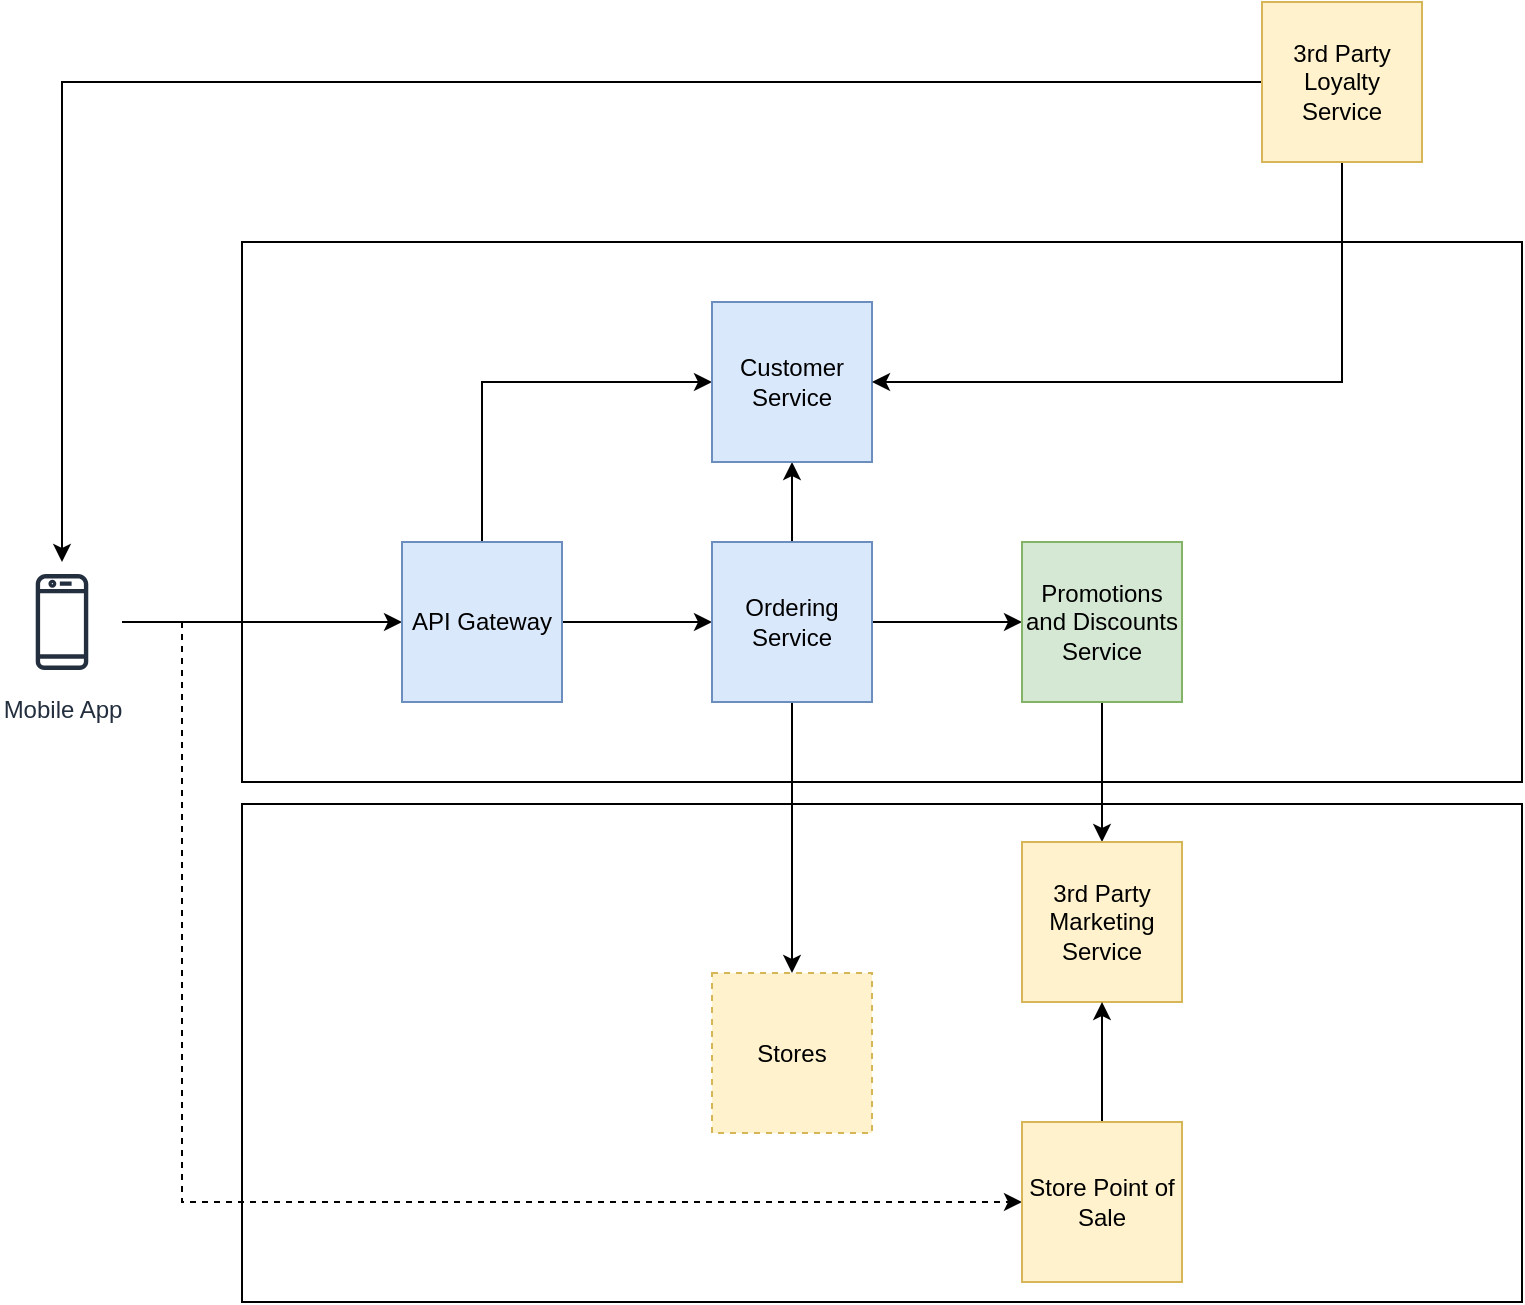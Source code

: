 <mxfile version="20.1.1" type="github">
  <diagram id="FHZckZIoKIEDhqi4HK1J" name="Page-1">
    <mxGraphModel dx="1186" dy="800" grid="1" gridSize="10" guides="1" tooltips="1" connect="1" arrows="1" fold="1" page="1" pageScale="1" pageWidth="850" pageHeight="1100" math="0" shadow="0">
      <root>
        <mxCell id="0" />
        <mxCell id="1" parent="0" />
        <mxCell id="kRLWBHvCbc55taYyrKtp-24" value="" style="rounded=0;whiteSpace=wrap;html=1;" vertex="1" parent="1">
          <mxGeometry x="160" y="441" width="640" height="249" as="geometry" />
        </mxCell>
        <mxCell id="kRLWBHvCbc55taYyrKtp-22" value="" style="rounded=0;whiteSpace=wrap;html=1;" vertex="1" parent="1">
          <mxGeometry x="160" y="160" width="640" height="270" as="geometry" />
        </mxCell>
        <mxCell id="kRLWBHvCbc55taYyrKtp-12" style="edgeStyle=orthogonalEdgeStyle;rounded=0;orthogonalLoop=1;jettySize=auto;html=1;" edge="1" parent="1" source="kRLWBHvCbc55taYyrKtp-2" target="kRLWBHvCbc55taYyrKtp-3">
          <mxGeometry relative="1" as="geometry" />
        </mxCell>
        <mxCell id="kRLWBHvCbc55taYyrKtp-28" style="edgeStyle=orthogonalEdgeStyle;rounded=0;orthogonalLoop=1;jettySize=auto;html=1;entryX=0;entryY=0.5;entryDx=0;entryDy=0;dashed=1;" edge="1" parent="1" source="kRLWBHvCbc55taYyrKtp-2" target="kRLWBHvCbc55taYyrKtp-11">
          <mxGeometry relative="1" as="geometry">
            <Array as="points">
              <mxPoint x="130" y="350" />
              <mxPoint x="130" y="640" />
            </Array>
          </mxGeometry>
        </mxCell>
        <mxCell id="kRLWBHvCbc55taYyrKtp-2" value="Mobile App" style="sketch=0;outlineConnect=0;fontColor=#232F3E;gradientColor=none;strokeColor=#232F3E;fillColor=#ffffff;dashed=0;verticalLabelPosition=bottom;verticalAlign=top;align=center;html=1;fontSize=12;fontStyle=0;aspect=fixed;shape=mxgraph.aws4.resourceIcon;resIcon=mxgraph.aws4.mobile_client;" vertex="1" parent="1">
          <mxGeometry x="40" y="320" width="60" height="60" as="geometry" />
        </mxCell>
        <mxCell id="kRLWBHvCbc55taYyrKtp-13" style="edgeStyle=orthogonalEdgeStyle;rounded=0;orthogonalLoop=1;jettySize=auto;html=1;exitX=0.5;exitY=0;exitDx=0;exitDy=0;entryX=0;entryY=0.5;entryDx=0;entryDy=0;" edge="1" parent="1" source="kRLWBHvCbc55taYyrKtp-3" target="kRLWBHvCbc55taYyrKtp-7">
          <mxGeometry relative="1" as="geometry" />
        </mxCell>
        <mxCell id="kRLWBHvCbc55taYyrKtp-14" style="edgeStyle=orthogonalEdgeStyle;rounded=0;orthogonalLoop=1;jettySize=auto;html=1;exitX=1;exitY=0.5;exitDx=0;exitDy=0;entryX=0;entryY=0.5;entryDx=0;entryDy=0;" edge="1" parent="1" source="kRLWBHvCbc55taYyrKtp-3" target="kRLWBHvCbc55taYyrKtp-4">
          <mxGeometry relative="1" as="geometry" />
        </mxCell>
        <mxCell id="kRLWBHvCbc55taYyrKtp-3" value="API Gateway" style="whiteSpace=wrap;html=1;aspect=fixed;fillColor=#dae8fc;strokeColor=#6c8ebf;" vertex="1" parent="1">
          <mxGeometry x="240" y="310" width="80" height="80" as="geometry" />
        </mxCell>
        <mxCell id="kRLWBHvCbc55taYyrKtp-15" style="edgeStyle=orthogonalEdgeStyle;rounded=0;orthogonalLoop=1;jettySize=auto;html=1;exitX=0.5;exitY=1;exitDx=0;exitDy=0;entryX=0.5;entryY=0;entryDx=0;entryDy=0;" edge="1" parent="1" source="kRLWBHvCbc55taYyrKtp-4" target="kRLWBHvCbc55taYyrKtp-9">
          <mxGeometry relative="1" as="geometry" />
        </mxCell>
        <mxCell id="kRLWBHvCbc55taYyrKtp-17" style="edgeStyle=orthogonalEdgeStyle;rounded=0;orthogonalLoop=1;jettySize=auto;html=1;exitX=1;exitY=0.5;exitDx=0;exitDy=0;" edge="1" parent="1" source="kRLWBHvCbc55taYyrKtp-4" target="kRLWBHvCbc55taYyrKtp-5">
          <mxGeometry relative="1" as="geometry" />
        </mxCell>
        <mxCell id="kRLWBHvCbc55taYyrKtp-25" style="edgeStyle=orthogonalEdgeStyle;rounded=0;orthogonalLoop=1;jettySize=auto;html=1;exitX=0.5;exitY=0;exitDx=0;exitDy=0;entryX=0.5;entryY=1;entryDx=0;entryDy=0;" edge="1" parent="1" source="kRLWBHvCbc55taYyrKtp-4" target="kRLWBHvCbc55taYyrKtp-7">
          <mxGeometry relative="1" as="geometry" />
        </mxCell>
        <mxCell id="kRLWBHvCbc55taYyrKtp-4" value="Ordering Service" style="whiteSpace=wrap;html=1;aspect=fixed;fillColor=#dae8fc;strokeColor=#6c8ebf;" vertex="1" parent="1">
          <mxGeometry x="395" y="310" width="80" height="80" as="geometry" />
        </mxCell>
        <mxCell id="kRLWBHvCbc55taYyrKtp-18" style="edgeStyle=orthogonalEdgeStyle;rounded=0;orthogonalLoop=1;jettySize=auto;html=1;exitX=0.5;exitY=1;exitDx=0;exitDy=0;entryX=0.5;entryY=0;entryDx=0;entryDy=0;" edge="1" parent="1" source="kRLWBHvCbc55taYyrKtp-5" target="kRLWBHvCbc55taYyrKtp-6">
          <mxGeometry relative="1" as="geometry" />
        </mxCell>
        <mxCell id="kRLWBHvCbc55taYyrKtp-5" value="Promotions and Discounts Service" style="whiteSpace=wrap;html=1;aspect=fixed;fillColor=#d5e8d4;strokeColor=#82b366;" vertex="1" parent="1">
          <mxGeometry x="550" y="310" width="80" height="80" as="geometry" />
        </mxCell>
        <mxCell id="kRLWBHvCbc55taYyrKtp-6" value="3rd Party Marketing Service" style="whiteSpace=wrap;html=1;aspect=fixed;fillColor=#fff2cc;strokeColor=#d6b656;" vertex="1" parent="1">
          <mxGeometry x="550" y="460" width="80" height="80" as="geometry" />
        </mxCell>
        <mxCell id="kRLWBHvCbc55taYyrKtp-7" value="Customer Service" style="whiteSpace=wrap;html=1;aspect=fixed;fillColor=#dae8fc;strokeColor=#6c8ebf;" vertex="1" parent="1">
          <mxGeometry x="395" y="190" width="80" height="80" as="geometry" />
        </mxCell>
        <mxCell id="kRLWBHvCbc55taYyrKtp-20" style="edgeStyle=orthogonalEdgeStyle;rounded=0;orthogonalLoop=1;jettySize=auto;html=1;exitX=0;exitY=0.5;exitDx=0;exitDy=0;" edge="1" parent="1" source="kRLWBHvCbc55taYyrKtp-8" target="kRLWBHvCbc55taYyrKtp-2">
          <mxGeometry relative="1" as="geometry" />
        </mxCell>
        <mxCell id="kRLWBHvCbc55taYyrKtp-21" style="edgeStyle=orthogonalEdgeStyle;rounded=0;orthogonalLoop=1;jettySize=auto;html=1;exitX=0.5;exitY=1;exitDx=0;exitDy=0;entryX=1;entryY=0.5;entryDx=0;entryDy=0;" edge="1" parent="1" source="kRLWBHvCbc55taYyrKtp-8" target="kRLWBHvCbc55taYyrKtp-7">
          <mxGeometry relative="1" as="geometry" />
        </mxCell>
        <mxCell id="kRLWBHvCbc55taYyrKtp-8" value="3rd Party Loyalty Service" style="whiteSpace=wrap;html=1;aspect=fixed;fillColor=#fff2cc;strokeColor=#d6b656;" vertex="1" parent="1">
          <mxGeometry x="670" y="40" width="80" height="80" as="geometry" />
        </mxCell>
        <mxCell id="kRLWBHvCbc55taYyrKtp-9" value="Stores" style="whiteSpace=wrap;html=1;aspect=fixed;dashed=1;fillColor=#fff2cc;strokeColor=#d6b656;" vertex="1" parent="1">
          <mxGeometry x="395" y="525.5" width="80" height="80" as="geometry" />
        </mxCell>
        <mxCell id="kRLWBHvCbc55taYyrKtp-27" style="edgeStyle=orthogonalEdgeStyle;rounded=0;orthogonalLoop=1;jettySize=auto;html=1;exitX=0.5;exitY=0;exitDx=0;exitDy=0;entryX=0.5;entryY=1;entryDx=0;entryDy=0;" edge="1" parent="1" source="kRLWBHvCbc55taYyrKtp-11" target="kRLWBHvCbc55taYyrKtp-6">
          <mxGeometry relative="1" as="geometry" />
        </mxCell>
        <mxCell id="kRLWBHvCbc55taYyrKtp-11" value="Store Point of Sale" style="whiteSpace=wrap;html=1;aspect=fixed;fillColor=#fff2cc;strokeColor=#d6b656;" vertex="1" parent="1">
          <mxGeometry x="550" y="600" width="80" height="80" as="geometry" />
        </mxCell>
      </root>
    </mxGraphModel>
  </diagram>
</mxfile>
